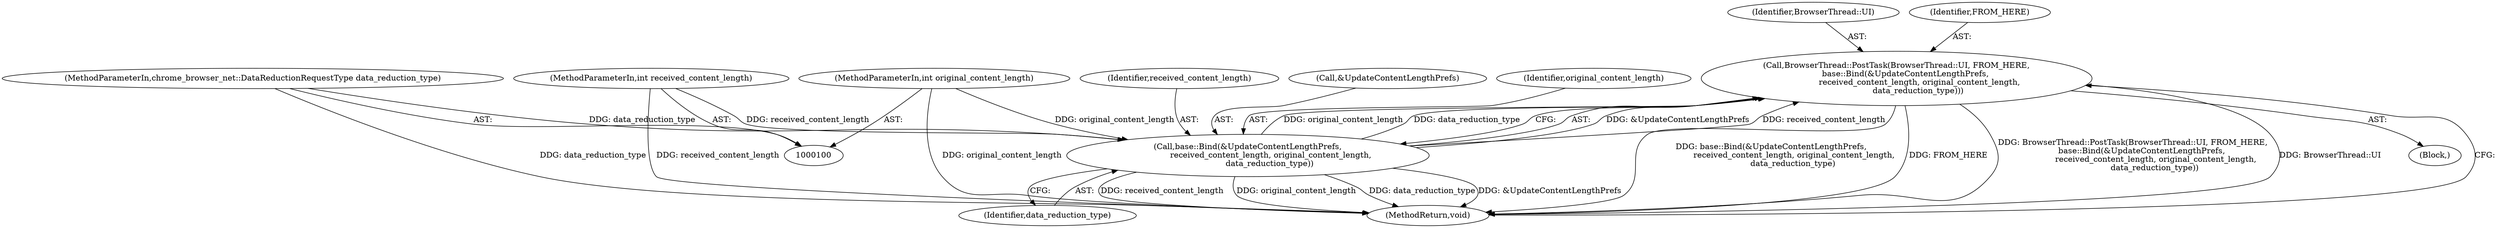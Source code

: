 digraph "0_Chrome_828eab2216a765dea92575c290421c115b8ad028_12@API" {
"1000105" [label="(Call,BrowserThread::PostTask(BrowserThread::UI, FROM_HERE,\n       base::Bind(&UpdateContentLengthPrefs,\n                  received_content_length, original_content_length,\n                 data_reduction_type)))"];
"1000108" [label="(Call,base::Bind(&UpdateContentLengthPrefs,\n                  received_content_length, original_content_length,\n                 data_reduction_type))"];
"1000101" [label="(MethodParameterIn,int received_content_length)"];
"1000102" [label="(MethodParameterIn,int original_content_length)"];
"1000103" [label="(MethodParameterIn,chrome_browser_net::DataReductionRequestType data_reduction_type)"];
"1000102" [label="(MethodParameterIn,int original_content_length)"];
"1000114" [label="(MethodReturn,void)"];
"1000106" [label="(Identifier,BrowserThread::UI)"];
"1000111" [label="(Identifier,received_content_length)"];
"1000108" [label="(Call,base::Bind(&UpdateContentLengthPrefs,\n                  received_content_length, original_content_length,\n                 data_reduction_type))"];
"1000109" [label="(Call,&UpdateContentLengthPrefs)"];
"1000112" [label="(Identifier,original_content_length)"];
"1000101" [label="(MethodParameterIn,int received_content_length)"];
"1000105" [label="(Call,BrowserThread::PostTask(BrowserThread::UI, FROM_HERE,\n       base::Bind(&UpdateContentLengthPrefs,\n                  received_content_length, original_content_length,\n                 data_reduction_type)))"];
"1000107" [label="(Identifier,FROM_HERE)"];
"1000113" [label="(Identifier,data_reduction_type)"];
"1000103" [label="(MethodParameterIn,chrome_browser_net::DataReductionRequestType data_reduction_type)"];
"1000104" [label="(Block,)"];
"1000105" -> "1000104"  [label="AST: "];
"1000105" -> "1000108"  [label="CFG: "];
"1000106" -> "1000105"  [label="AST: "];
"1000107" -> "1000105"  [label="AST: "];
"1000108" -> "1000105"  [label="AST: "];
"1000114" -> "1000105"  [label="CFG: "];
"1000105" -> "1000114"  [label="DDG: base::Bind(&UpdateContentLengthPrefs,\n                  received_content_length, original_content_length,\n                 data_reduction_type)"];
"1000105" -> "1000114"  [label="DDG: FROM_HERE"];
"1000105" -> "1000114"  [label="DDG: BrowserThread::PostTask(BrowserThread::UI, FROM_HERE,\n       base::Bind(&UpdateContentLengthPrefs,\n                  received_content_length, original_content_length,\n                 data_reduction_type))"];
"1000105" -> "1000114"  [label="DDG: BrowserThread::UI"];
"1000108" -> "1000105"  [label="DDG: &UpdateContentLengthPrefs"];
"1000108" -> "1000105"  [label="DDG: received_content_length"];
"1000108" -> "1000105"  [label="DDG: original_content_length"];
"1000108" -> "1000105"  [label="DDG: data_reduction_type"];
"1000108" -> "1000113"  [label="CFG: "];
"1000109" -> "1000108"  [label="AST: "];
"1000111" -> "1000108"  [label="AST: "];
"1000112" -> "1000108"  [label="AST: "];
"1000113" -> "1000108"  [label="AST: "];
"1000108" -> "1000114"  [label="DDG: received_content_length"];
"1000108" -> "1000114"  [label="DDG: original_content_length"];
"1000108" -> "1000114"  [label="DDG: data_reduction_type"];
"1000108" -> "1000114"  [label="DDG: &UpdateContentLengthPrefs"];
"1000101" -> "1000108"  [label="DDG: received_content_length"];
"1000102" -> "1000108"  [label="DDG: original_content_length"];
"1000103" -> "1000108"  [label="DDG: data_reduction_type"];
"1000101" -> "1000100"  [label="AST: "];
"1000101" -> "1000114"  [label="DDG: received_content_length"];
"1000102" -> "1000100"  [label="AST: "];
"1000102" -> "1000114"  [label="DDG: original_content_length"];
"1000103" -> "1000100"  [label="AST: "];
"1000103" -> "1000114"  [label="DDG: data_reduction_type"];
}
